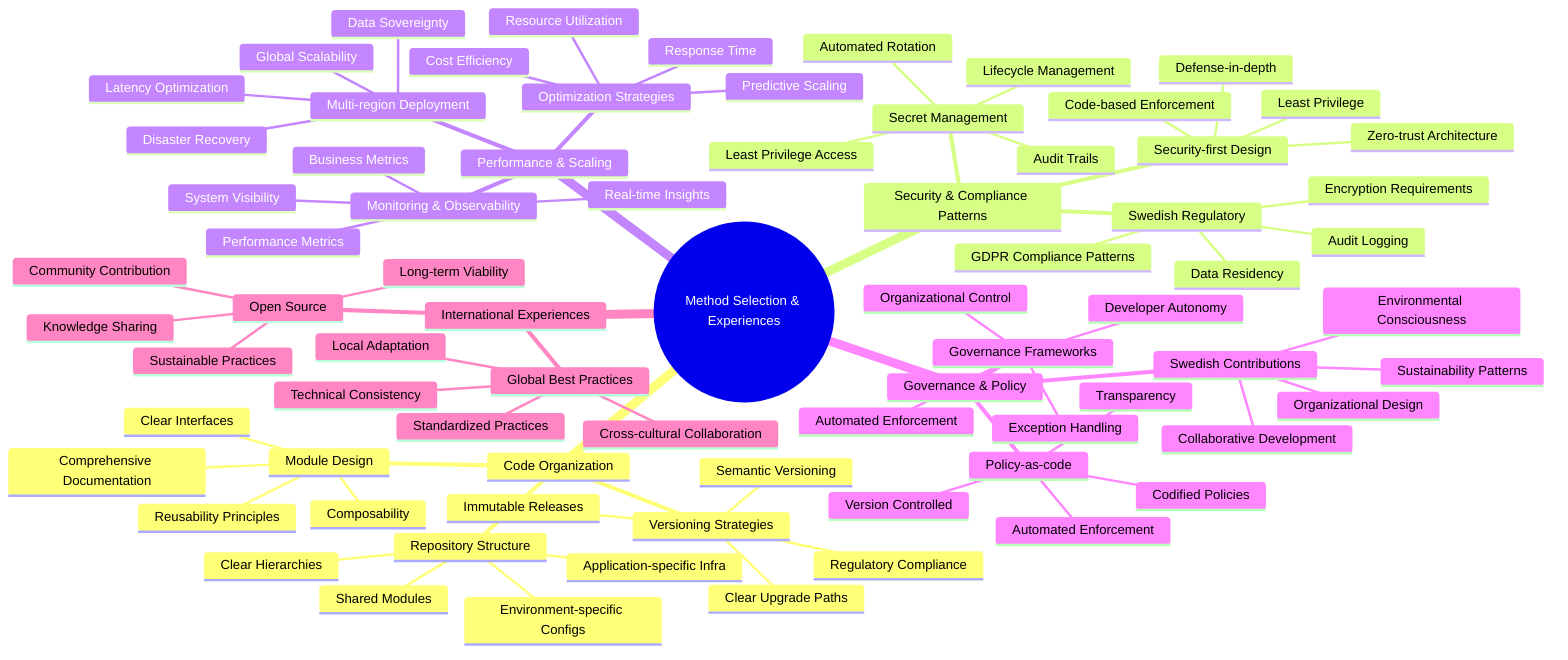 mindmap
  root((Method Selection & Experiences))
    Code Organization
      Repository Structure
        Shared Modules
        Environment-specific Configs
        Application-specific Infra
        Clear Hierarchies
      Module Design
        Reusability Principles
        Composability
        Clear Interfaces
        Comprehensive Documentation
      Versioning Strategies
        Semantic Versioning
        Immutable Releases
        Clear Upgrade Paths
        Regulatory Compliance
    Security & Compliance Patterns
      Security-first Design
        Defense-in-depth
        Least Privilege
        Zero-trust Architecture
        Code-based Enforcement
      Swedish Regulatory
        GDPR Compliance Patterns
        Data Residency
        Encryption Requirements
        Audit Logging
      Secret Management
        Automated Rotation
        Audit Trails
        Least Privilege Access
        Lifecycle Management
    Performance & Scaling
      Optimization Strategies
        Cost Efficiency
        Resource Utilization
        Response Time
        Predictive Scaling
      Multi-region Deployment
        Global Scalability
        Data Sovereignty
        Latency Optimization
        Disaster Recovery
      Monitoring & Observability
        System Visibility
        Real-time Insights
        Performance Metrics
        Business Metrics
    Governance & Policy
      Governance Frameworks
        Developer Autonomy
        Organizational Control
        Automated Enforcement
        Exception Handling
      Policy-as-code
        Codified Policies
        Version Controlled
        Automated Enforcement
        Transparency
      Swedish Contributions
        Organizational Design
        Environmental Consciousness
        Collaborative Development
        Sustainability Patterns
    International Experiences
      Global Best Practices
        Cross-cultural Collaboration
        Technical Consistency
        Local Adaptation
        Standardized Practices
      Open Source
        Community Contribution
        Knowledge Sharing
        Sustainable Practices
        Long-term Viability